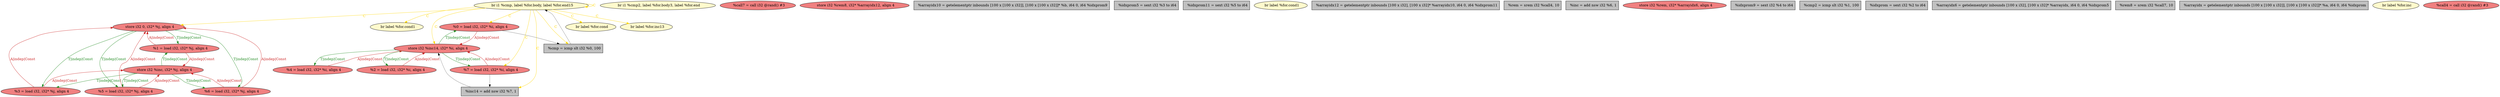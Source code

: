 
digraph G {


node879 [fillcolor=lightcoral,label="  store i32 0, i32* %j, align 4",shape=ellipse,style=filled ]
node877 [fillcolor=lemonchiffon,label="  br i1 %cmp2, label %for.body3, label %for.end",shape=ellipse,style=filled ]
node876 [fillcolor=lightcoral,label="  %1 = load i32, i32* %j, align 4",shape=ellipse,style=filled ]
node870 [fillcolor=lightcoral,label="  %3 = load i32, i32* %j, align 4",shape=ellipse,style=filled ]
node867 [fillcolor=lightcoral,label="  %4 = load i32, i32* %i, align 4",shape=ellipse,style=filled ]
node866 [fillcolor=lemonchiffon,label="  br i1 %cmp, label %for.body, label %for.end15",shape=ellipse,style=filled ]
node882 [fillcolor=lemonchiffon,label="  br label %for.cond1",shape=ellipse,style=filled ]
node873 [fillcolor=lightcoral,label="  %call7 = call i32 @rand() #3",shape=ellipse,style=filled ]
node865 [fillcolor=lightcoral,label="  store i32 %rem8, i32* %arrayidx12, align 4",shape=ellipse,style=filled ]
node871 [fillcolor=grey,label="  %arrayidx10 = getelementptr inbounds [100 x [100 x i32]], [100 x [100 x i32]]* %b, i64 0, i64 %idxprom9",shape=rectangle,style=filled ]
node864 [fillcolor=lightcoral,label="  %0 = load i32, i32* %i, align 4",shape=ellipse,style=filled ]
node853 [fillcolor=grey,label="  %inc14 = add nsw i32 %7, 1",shape=rectangle,style=filled ]
node880 [fillcolor=lightcoral,label="  store i32 %inc14, i32* %i, align 4",shape=ellipse,style=filled ]
node868 [fillcolor=grey,label="  %idxprom5 = sext i32 %3 to i64",shape=rectangle,style=filled ]
node851 [fillcolor=lemonchiffon,label="  br label %for.cond",shape=ellipse,style=filled ]
node860 [fillcolor=grey,label="  %idxprom11 = sext i32 %5 to i64",shape=rectangle,style=filled ]
node852 [fillcolor=lemonchiffon,label="  br label %for.cond1",shape=ellipse,style=filled ]
node872 [fillcolor=grey,label="  %arrayidx12 = getelementptr inbounds [100 x i32], [100 x i32]* %arrayidx10, i64 0, i64 %idxprom11",shape=rectangle,style=filled ]
node848 [fillcolor=lightcoral,label="  %2 = load i32, i32* %i, align 4",shape=ellipse,style=filled ]
node849 [fillcolor=grey,label="  %rem = srem i32 %call4, 10",shape=rectangle,style=filled ]
node881 [fillcolor=lightcoral,label="  store i32 %inc, i32* %j, align 4",shape=ellipse,style=filled ]
node854 [fillcolor=grey,label="  %inc = add nsw i32 %6, 1",shape=rectangle,style=filled ]
node875 [fillcolor=lightcoral,label="  %5 = load i32, i32* %j, align 4",shape=ellipse,style=filled ]
node874 [fillcolor=lightcoral,label="  store i32 %rem, i32* %arrayidx6, align 4",shape=ellipse,style=filled ]
node869 [fillcolor=grey,label="  %idxprom9 = sext i32 %4 to i64",shape=rectangle,style=filled ]
node855 [fillcolor=lightcoral,label="  %7 = load i32, i32* %i, align 4",shape=ellipse,style=filled ]
node856 [fillcolor=grey,label="  %cmp2 = icmp slt i32 %1, 100",shape=rectangle,style=filled ]
node857 [fillcolor=grey,label="  %idxprom = sext i32 %2 to i64",shape=rectangle,style=filled ]
node858 [fillcolor=grey,label="  %arrayidx6 = getelementptr inbounds [100 x i32], [100 x i32]* %arrayidx, i64 0, i64 %idxprom5",shape=rectangle,style=filled ]
node878 [fillcolor=grey,label="  %rem8 = srem i32 %call7, 10",shape=rectangle,style=filled ]
node859 [fillcolor=grey,label="  %cmp = icmp slt i32 %0, 100",shape=rectangle,style=filled ]
node883 [fillcolor=grey,label="  %arrayidx = getelementptr inbounds [100 x [100 x i32]], [100 x [100 x i32]]* %a, i64 0, i64 %idxprom",shape=rectangle,style=filled ]
node863 [fillcolor=lemonchiffon,label="  br label %for.inc",shape=ellipse,style=filled ]
node850 [fillcolor=lightcoral,label="  %call4 = call i32 @rand() #3",shape=ellipse,style=filled ]
node861 [fillcolor=lightcoral,label="  %6 = load i32, i32* %j, align 4",shape=ellipse,style=filled ]
node862 [fillcolor=lemonchiffon,label="  br label %for.inc13",shape=ellipse,style=filled ]

node880->node848 [style=solid,color=forestgreen,label="T|indep|Const",penwidth=1.0,fontcolor=forestgreen ]
node859->node866 [style=solid,color=black,label="",penwidth=0.5,fontcolor=black ]
node866->node853 [style=solid,color=gold,label="C",penwidth=1.0,fontcolor=gold ]
node876->node879 [style=solid,color=firebrick3,label="A|indep|Const",penwidth=1.0,fontcolor=firebrick3 ]
node875->node879 [style=solid,color=firebrick3,label="A|indep|Const",penwidth=1.0,fontcolor=firebrick3 ]
node870->node879 [style=solid,color=firebrick3,label="A|indep|Const",penwidth=1.0,fontcolor=firebrick3 ]
node853->node880 [style=solid,color=black,label="",penwidth=0.5,fontcolor=black ]
node848->node880 [style=solid,color=firebrick3,label="A|indep|Const",penwidth=1.0,fontcolor=firebrick3 ]
node866->node866 [style=solid,color=gold,label="C",penwidth=1.0,fontcolor=gold ]
node861->node879 [style=solid,color=firebrick3,label="A|indep|Const",penwidth=1.0,fontcolor=firebrick3 ]
node866->node882 [style=solid,color=gold,label="C",penwidth=1.0,fontcolor=gold ]
node879->node870 [style=solid,color=forestgreen,label="T|indep|Const",penwidth=1.0,fontcolor=forestgreen ]
node881->node861 [style=solid,color=forestgreen,label="T|indep|Const",penwidth=1.0,fontcolor=forestgreen ]
node875->node881 [style=solid,color=firebrick3,label="A|indep|Const",penwidth=1.0,fontcolor=firebrick3 ]
node866->node862 [style=solid,color=gold,label="C",penwidth=1.0,fontcolor=gold ]
node881->node870 [style=solid,color=forestgreen,label="T|indep|Const",penwidth=1.0,fontcolor=forestgreen ]
node881->node875 [style=solid,color=forestgreen,label="T|indep|Const",penwidth=1.0,fontcolor=forestgreen ]
node880->node855 [style=solid,color=forestgreen,label="T|indep|Const",penwidth=1.0,fontcolor=forestgreen ]
node866->node879 [style=solid,color=gold,label="C",penwidth=1.0,fontcolor=gold ]
node866->node855 [style=solid,color=gold,label="C",penwidth=1.0,fontcolor=gold ]
node855->node880 [style=solid,color=firebrick3,label="A|indep|Const",penwidth=1.0,fontcolor=firebrick3 ]
node866->node864 [style=solid,color=gold,label="C",penwidth=1.0,fontcolor=gold ]
node866->node880 [style=solid,color=gold,label="C",penwidth=1.0,fontcolor=gold ]
node876->node881 [style=solid,color=firebrick3,label="A|indep|Const",penwidth=1.0,fontcolor=firebrick3 ]
node879->node861 [style=solid,color=forestgreen,label="T|indep|Const",penwidth=1.0,fontcolor=forestgreen ]
node866->node859 [style=solid,color=gold,label="C",penwidth=1.0,fontcolor=gold ]
node880->node864 [style=solid,color=forestgreen,label="T|indep|Const",penwidth=1.0,fontcolor=forestgreen ]
node880->node867 [style=solid,color=forestgreen,label="T|indep|Const",penwidth=1.0,fontcolor=forestgreen ]
node864->node880 [style=solid,color=firebrick3,label="A|indep|Const",penwidth=1.0,fontcolor=firebrick3 ]
node864->node859 [style=solid,color=black,label="",penwidth=0.5,fontcolor=black ]
node861->node881 [style=solid,color=firebrick3,label="A|indep|Const",penwidth=1.0,fontcolor=firebrick3 ]
node870->node881 [style=solid,color=firebrick3,label="A|indep|Const",penwidth=1.0,fontcolor=firebrick3 ]
node867->node880 [style=solid,color=firebrick3,label="A|indep|Const",penwidth=1.0,fontcolor=firebrick3 ]
node881->node876 [style=solid,color=forestgreen,label="T|indep|Const",penwidth=1.0,fontcolor=forestgreen ]
node866->node851 [style=solid,color=gold,label="C",penwidth=1.0,fontcolor=gold ]
node855->node853 [style=solid,color=black,label="",penwidth=0.5,fontcolor=black ]
node879->node875 [style=solid,color=forestgreen,label="T|indep|Const",penwidth=1.0,fontcolor=forestgreen ]
node879->node876 [style=solid,color=forestgreen,label="T|indep|Const",penwidth=1.0,fontcolor=forestgreen ]


}
